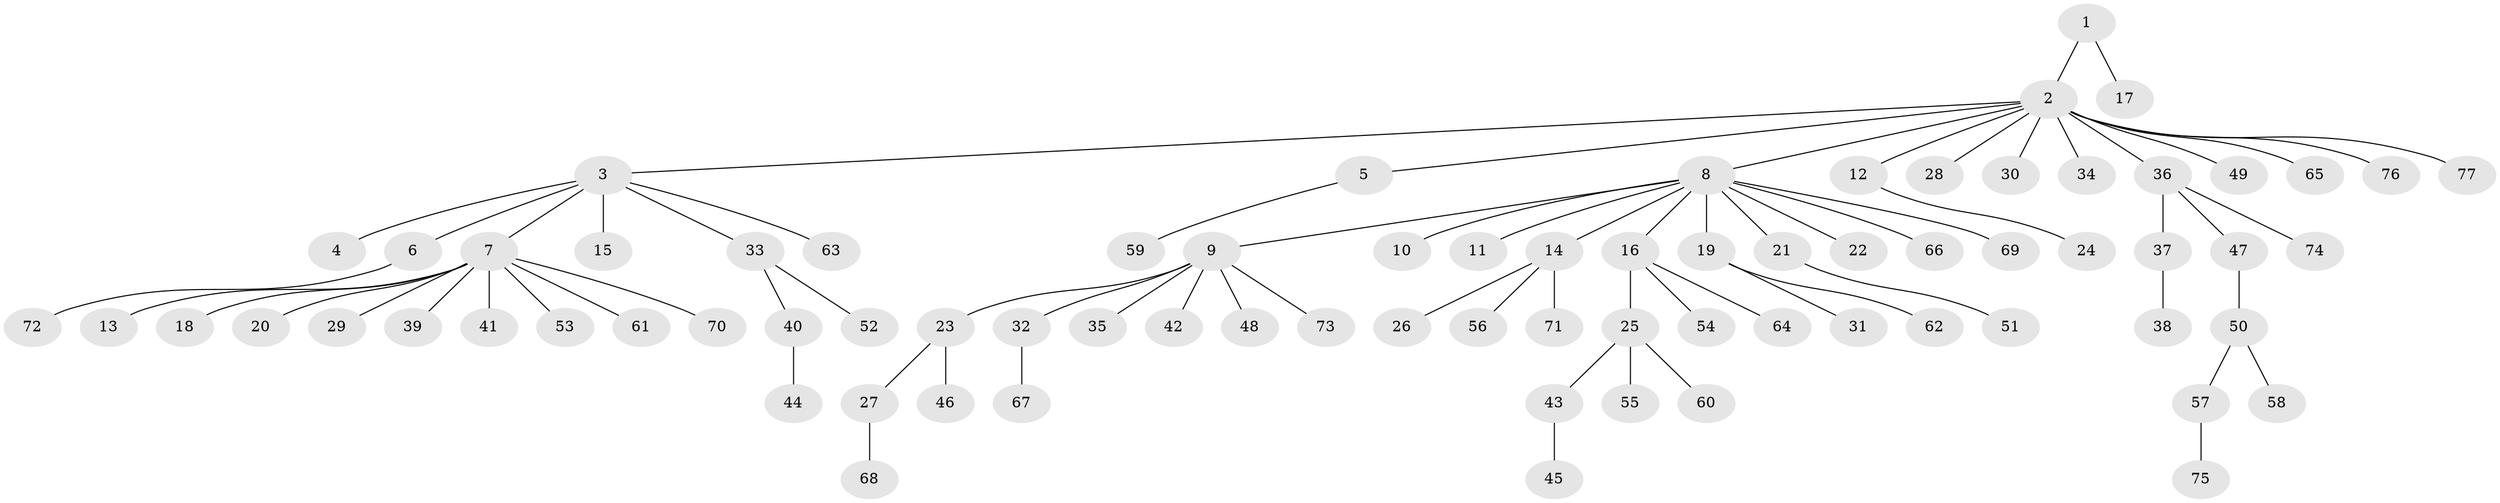 // Generated by graph-tools (version 1.1) at 2025/49/03/09/25 03:49:52]
// undirected, 77 vertices, 76 edges
graph export_dot {
graph [start="1"]
  node [color=gray90,style=filled];
  1;
  2;
  3;
  4;
  5;
  6;
  7;
  8;
  9;
  10;
  11;
  12;
  13;
  14;
  15;
  16;
  17;
  18;
  19;
  20;
  21;
  22;
  23;
  24;
  25;
  26;
  27;
  28;
  29;
  30;
  31;
  32;
  33;
  34;
  35;
  36;
  37;
  38;
  39;
  40;
  41;
  42;
  43;
  44;
  45;
  46;
  47;
  48;
  49;
  50;
  51;
  52;
  53;
  54;
  55;
  56;
  57;
  58;
  59;
  60;
  61;
  62;
  63;
  64;
  65;
  66;
  67;
  68;
  69;
  70;
  71;
  72;
  73;
  74;
  75;
  76;
  77;
  1 -- 2;
  1 -- 17;
  2 -- 3;
  2 -- 5;
  2 -- 8;
  2 -- 12;
  2 -- 28;
  2 -- 30;
  2 -- 34;
  2 -- 36;
  2 -- 49;
  2 -- 65;
  2 -- 76;
  2 -- 77;
  3 -- 4;
  3 -- 6;
  3 -- 7;
  3 -- 15;
  3 -- 33;
  3 -- 63;
  5 -- 59;
  6 -- 72;
  7 -- 13;
  7 -- 18;
  7 -- 20;
  7 -- 29;
  7 -- 39;
  7 -- 41;
  7 -- 53;
  7 -- 61;
  7 -- 70;
  8 -- 9;
  8 -- 10;
  8 -- 11;
  8 -- 14;
  8 -- 16;
  8 -- 19;
  8 -- 21;
  8 -- 22;
  8 -- 66;
  8 -- 69;
  9 -- 23;
  9 -- 32;
  9 -- 35;
  9 -- 42;
  9 -- 48;
  9 -- 73;
  12 -- 24;
  14 -- 26;
  14 -- 56;
  14 -- 71;
  16 -- 25;
  16 -- 54;
  16 -- 64;
  19 -- 31;
  19 -- 62;
  21 -- 51;
  23 -- 27;
  23 -- 46;
  25 -- 43;
  25 -- 55;
  25 -- 60;
  27 -- 68;
  32 -- 67;
  33 -- 40;
  33 -- 52;
  36 -- 37;
  36 -- 47;
  36 -- 74;
  37 -- 38;
  40 -- 44;
  43 -- 45;
  47 -- 50;
  50 -- 57;
  50 -- 58;
  57 -- 75;
}
